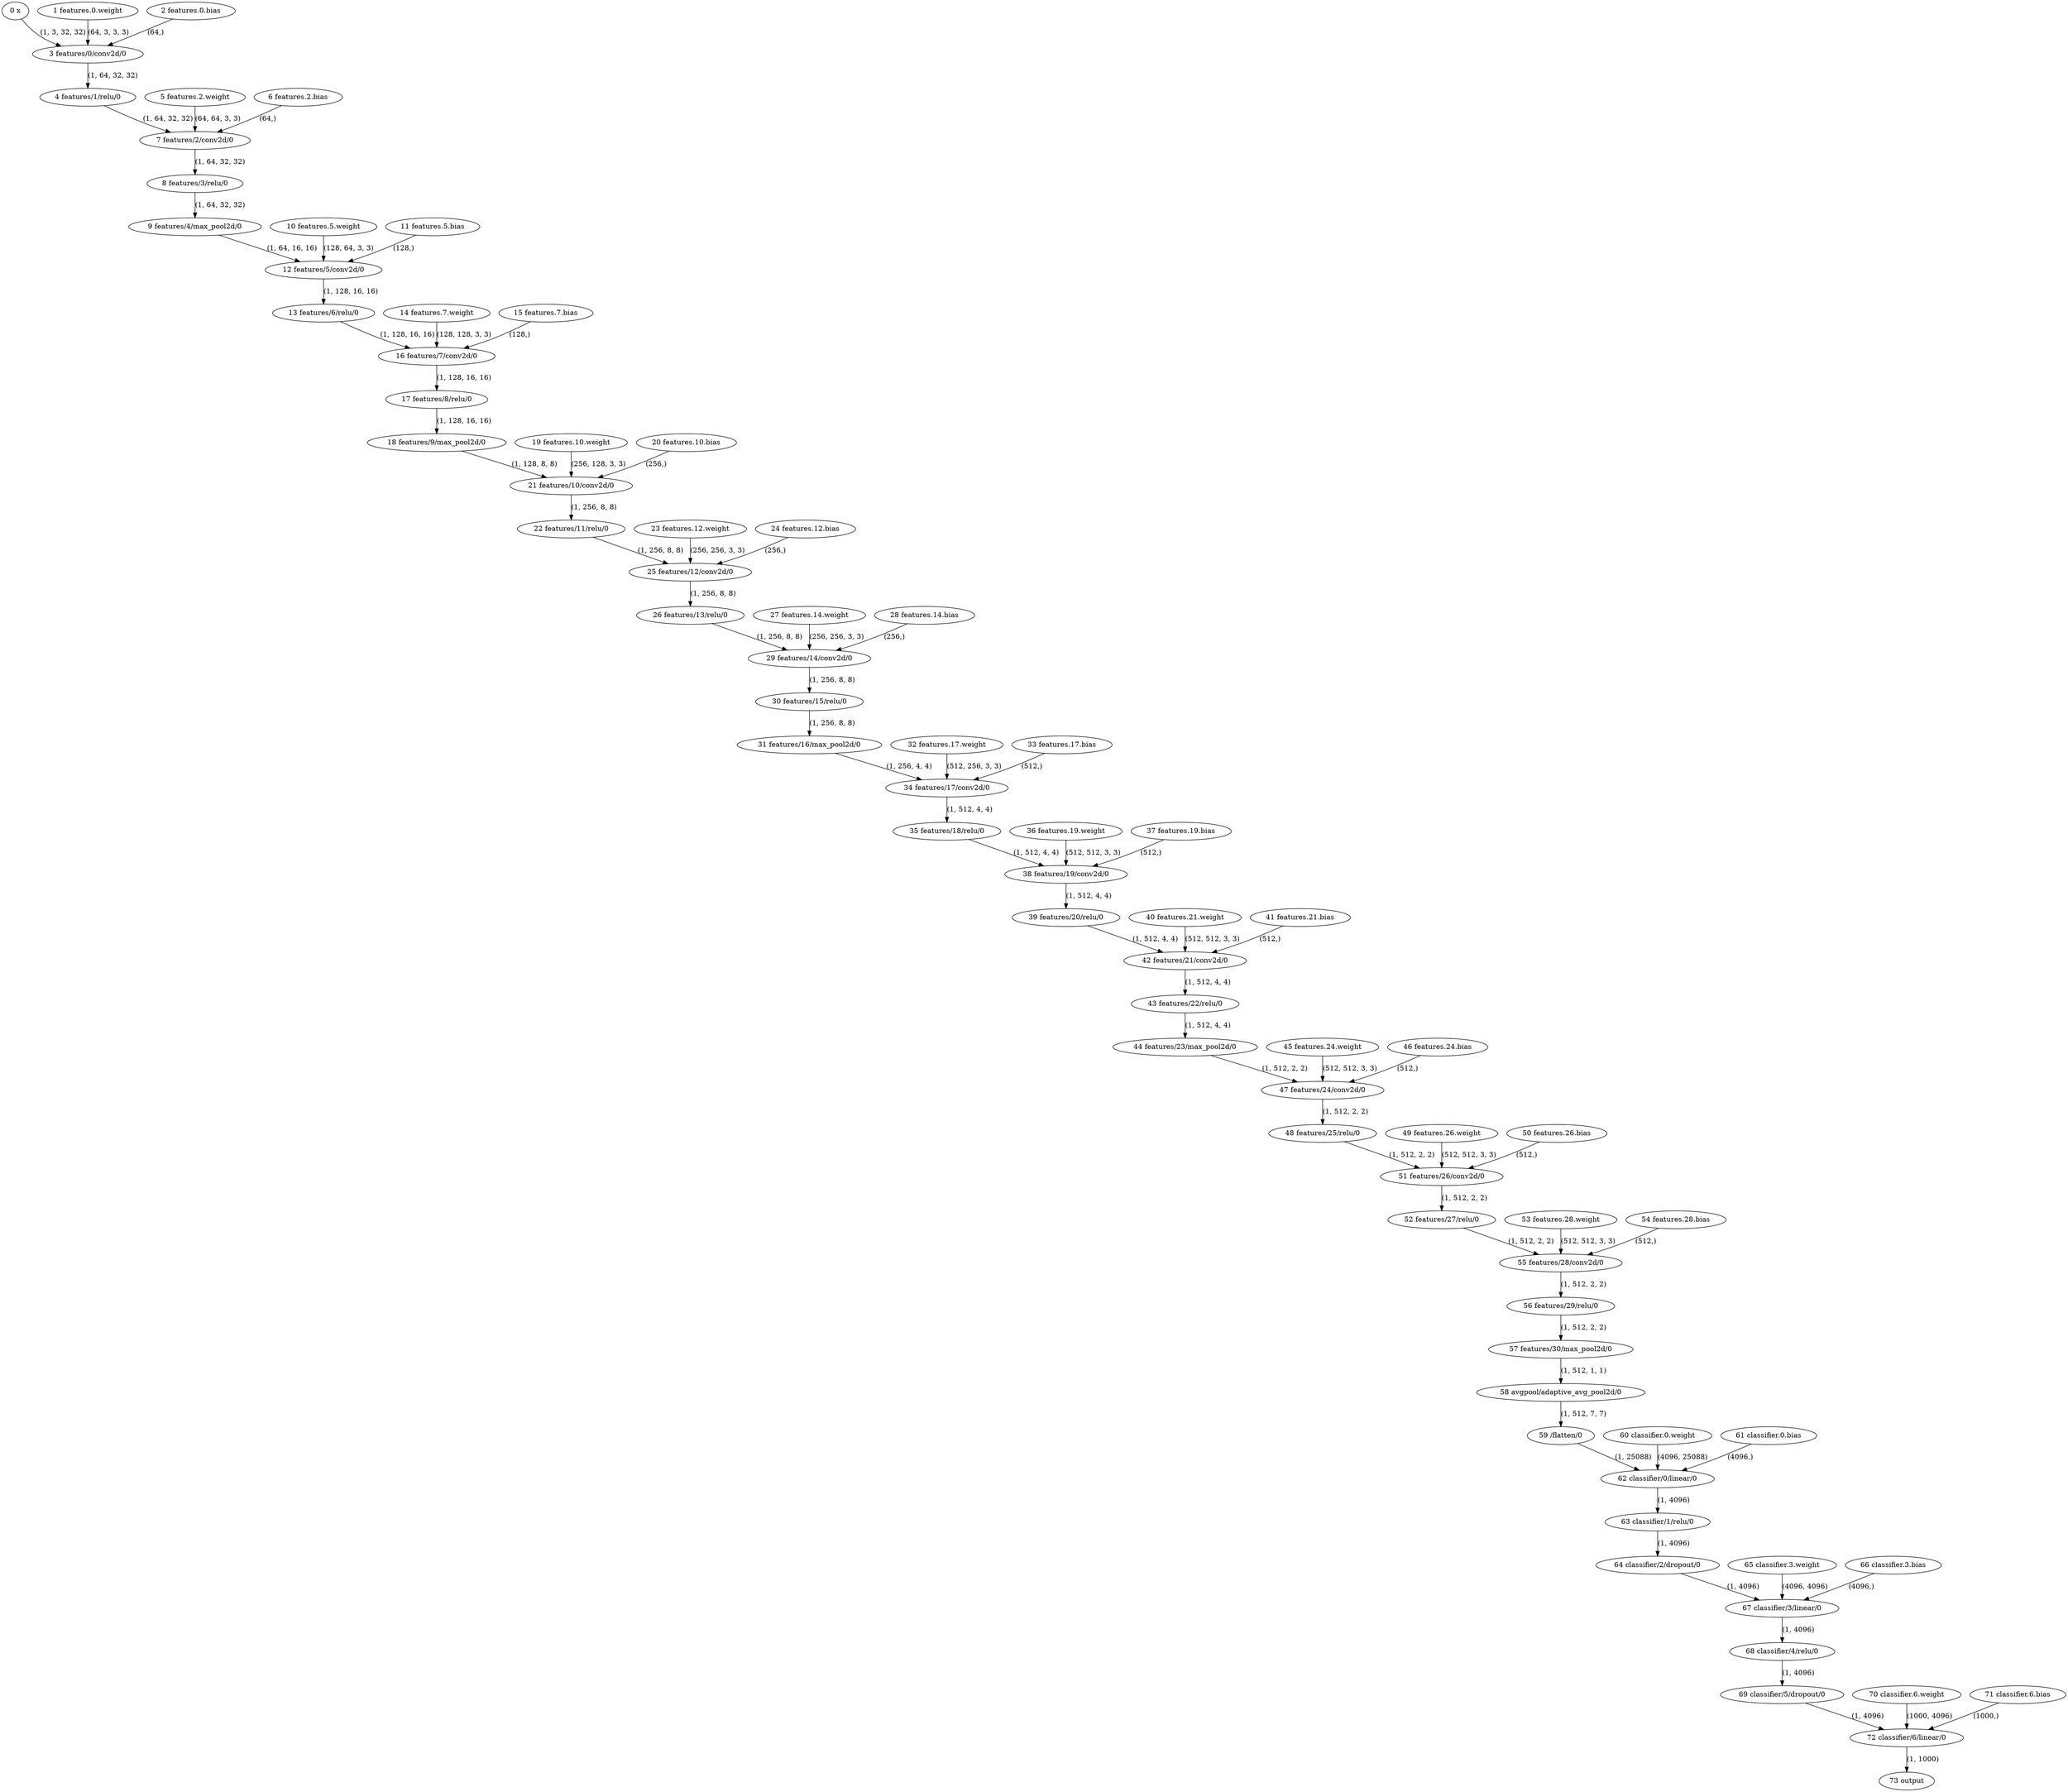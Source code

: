 strict digraph  {
"0 x" [id=0, type=nncf_model_input];
"1 features.0.weight" [id=1, type=nncf_model_const];
"2 features.0.bias" [id=2, type=nncf_model_const];
"3 features/0/conv2d/0" [id=3, type=conv2d];
"4 features/1/relu/0" [id=4, type=relu];
"5 features.2.weight" [id=5, type=nncf_model_const];
"6 features.2.bias" [id=6, type=nncf_model_const];
"7 features/2/conv2d/0" [id=7, type=conv2d];
"8 features/3/relu/0" [id=8, type=relu];
"9 features/4/max_pool2d/0" [id=9, type=max_pool2d];
"10 features.5.weight" [id=10, type=nncf_model_const];
"11 features.5.bias" [id=11, type=nncf_model_const];
"12 features/5/conv2d/0" [id=12, type=conv2d];
"13 features/6/relu/0" [id=13, type=relu];
"14 features.7.weight" [id=14, type=nncf_model_const];
"15 features.7.bias" [id=15, type=nncf_model_const];
"16 features/7/conv2d/0" [id=16, type=conv2d];
"17 features/8/relu/0" [id=17, type=relu];
"18 features/9/max_pool2d/0" [id=18, type=max_pool2d];
"19 features.10.weight" [id=19, type=nncf_model_const];
"20 features.10.bias" [id=20, type=nncf_model_const];
"21 features/10/conv2d/0" [id=21, type=conv2d];
"22 features/11/relu/0" [id=22, type=relu];
"23 features.12.weight" [id=23, type=nncf_model_const];
"24 features.12.bias" [id=24, type=nncf_model_const];
"25 features/12/conv2d/0" [id=25, type=conv2d];
"26 features/13/relu/0" [id=26, type=relu];
"27 features.14.weight" [id=27, type=nncf_model_const];
"28 features.14.bias" [id=28, type=nncf_model_const];
"29 features/14/conv2d/0" [id=29, type=conv2d];
"30 features/15/relu/0" [id=30, type=relu];
"31 features/16/max_pool2d/0" [id=31, type=max_pool2d];
"32 features.17.weight" [id=32, type=nncf_model_const];
"33 features.17.bias" [id=33, type=nncf_model_const];
"34 features/17/conv2d/0" [id=34, type=conv2d];
"35 features/18/relu/0" [id=35, type=relu];
"36 features.19.weight" [id=36, type=nncf_model_const];
"37 features.19.bias" [id=37, type=nncf_model_const];
"38 features/19/conv2d/0" [id=38, type=conv2d];
"39 features/20/relu/0" [id=39, type=relu];
"40 features.21.weight" [id=40, type=nncf_model_const];
"41 features.21.bias" [id=41, type=nncf_model_const];
"42 features/21/conv2d/0" [id=42, type=conv2d];
"43 features/22/relu/0" [id=43, type=relu];
"44 features/23/max_pool2d/0" [id=44, type=max_pool2d];
"45 features.24.weight" [id=45, type=nncf_model_const];
"46 features.24.bias" [id=46, type=nncf_model_const];
"47 features/24/conv2d/0" [id=47, type=conv2d];
"48 features/25/relu/0" [id=48, type=relu];
"49 features.26.weight" [id=49, type=nncf_model_const];
"50 features.26.bias" [id=50, type=nncf_model_const];
"51 features/26/conv2d/0" [id=51, type=conv2d];
"52 features/27/relu/0" [id=52, type=relu];
"53 features.28.weight" [id=53, type=nncf_model_const];
"54 features.28.bias" [id=54, type=nncf_model_const];
"55 features/28/conv2d/0" [id=55, type=conv2d];
"56 features/29/relu/0" [id=56, type=relu];
"57 features/30/max_pool2d/0" [id=57, type=max_pool2d];
"58 avgpool/adaptive_avg_pool2d/0" [id=58, type=adaptive_avg_pool2d];
"59 /flatten/0" [id=59, type=flatten];
"60 classifier.0.weight" [id=60, type=nncf_model_const];
"61 classifier.0.bias" [id=61, type=nncf_model_const];
"62 classifier/0/linear/0" [id=62, type=linear];
"63 classifier/1/relu/0" [id=63, type=relu];
"64 classifier/2/dropout/0" [id=64, type=dropout];
"65 classifier.3.weight" [id=65, type=nncf_model_const];
"66 classifier.3.bias" [id=66, type=nncf_model_const];
"67 classifier/3/linear/0" [id=67, type=linear];
"68 classifier/4/relu/0" [id=68, type=relu];
"69 classifier/5/dropout/0" [id=69, type=dropout];
"70 classifier.6.weight" [id=70, type=nncf_model_const];
"71 classifier.6.bias" [id=71, type=nncf_model_const];
"72 classifier/6/linear/0" [id=72, type=linear];
"73 output" [id=73, type=nncf_model_output];
"0 x" -> "3 features/0/conv2d/0"  [label="(1, 3, 32, 32)", style=solid];
"1 features.0.weight" -> "3 features/0/conv2d/0"  [label="(64, 3, 3, 3)", style=solid];
"2 features.0.bias" -> "3 features/0/conv2d/0"  [label="(64,)", style=solid];
"3 features/0/conv2d/0" -> "4 features/1/relu/0"  [label="(1, 64, 32, 32)", style=solid];
"4 features/1/relu/0" -> "7 features/2/conv2d/0"  [label="(1, 64, 32, 32)", style=solid];
"5 features.2.weight" -> "7 features/2/conv2d/0"  [label="(64, 64, 3, 3)", style=solid];
"6 features.2.bias" -> "7 features/2/conv2d/0"  [label="(64,)", style=solid];
"7 features/2/conv2d/0" -> "8 features/3/relu/0"  [label="(1, 64, 32, 32)", style=solid];
"8 features/3/relu/0" -> "9 features/4/max_pool2d/0"  [label="(1, 64, 32, 32)", style=solid];
"9 features/4/max_pool2d/0" -> "12 features/5/conv2d/0"  [label="(1, 64, 16, 16)", style=solid];
"10 features.5.weight" -> "12 features/5/conv2d/0"  [label="(128, 64, 3, 3)", style=solid];
"11 features.5.bias" -> "12 features/5/conv2d/0"  [label="(128,)", style=solid];
"12 features/5/conv2d/0" -> "13 features/6/relu/0"  [label="(1, 128, 16, 16)", style=solid];
"13 features/6/relu/0" -> "16 features/7/conv2d/0"  [label="(1, 128, 16, 16)", style=solid];
"14 features.7.weight" -> "16 features/7/conv2d/0"  [label="(128, 128, 3, 3)", style=solid];
"15 features.7.bias" -> "16 features/7/conv2d/0"  [label="(128,)", style=solid];
"16 features/7/conv2d/0" -> "17 features/8/relu/0"  [label="(1, 128, 16, 16)", style=solid];
"17 features/8/relu/0" -> "18 features/9/max_pool2d/0"  [label="(1, 128, 16, 16)", style=solid];
"18 features/9/max_pool2d/0" -> "21 features/10/conv2d/0"  [label="(1, 128, 8, 8)", style=solid];
"19 features.10.weight" -> "21 features/10/conv2d/0"  [label="(256, 128, 3, 3)", style=solid];
"20 features.10.bias" -> "21 features/10/conv2d/0"  [label="(256,)", style=solid];
"21 features/10/conv2d/0" -> "22 features/11/relu/0"  [label="(1, 256, 8, 8)", style=solid];
"22 features/11/relu/0" -> "25 features/12/conv2d/0"  [label="(1, 256, 8, 8)", style=solid];
"23 features.12.weight" -> "25 features/12/conv2d/0"  [label="(256, 256, 3, 3)", style=solid];
"24 features.12.bias" -> "25 features/12/conv2d/0"  [label="(256,)", style=solid];
"25 features/12/conv2d/0" -> "26 features/13/relu/0"  [label="(1, 256, 8, 8)", style=solid];
"26 features/13/relu/0" -> "29 features/14/conv2d/0"  [label="(1, 256, 8, 8)", style=solid];
"27 features.14.weight" -> "29 features/14/conv2d/0"  [label="(256, 256, 3, 3)", style=solid];
"28 features.14.bias" -> "29 features/14/conv2d/0"  [label="(256,)", style=solid];
"29 features/14/conv2d/0" -> "30 features/15/relu/0"  [label="(1, 256, 8, 8)", style=solid];
"30 features/15/relu/0" -> "31 features/16/max_pool2d/0"  [label="(1, 256, 8, 8)", style=solid];
"31 features/16/max_pool2d/0" -> "34 features/17/conv2d/0"  [label="(1, 256, 4, 4)", style=solid];
"32 features.17.weight" -> "34 features/17/conv2d/0"  [label="(512, 256, 3, 3)", style=solid];
"33 features.17.bias" -> "34 features/17/conv2d/0"  [label="(512,)", style=solid];
"34 features/17/conv2d/0" -> "35 features/18/relu/0"  [label="(1, 512, 4, 4)", style=solid];
"35 features/18/relu/0" -> "38 features/19/conv2d/0"  [label="(1, 512, 4, 4)", style=solid];
"36 features.19.weight" -> "38 features/19/conv2d/0"  [label="(512, 512, 3, 3)", style=solid];
"37 features.19.bias" -> "38 features/19/conv2d/0"  [label="(512,)", style=solid];
"38 features/19/conv2d/0" -> "39 features/20/relu/0"  [label="(1, 512, 4, 4)", style=solid];
"39 features/20/relu/0" -> "42 features/21/conv2d/0"  [label="(1, 512, 4, 4)", style=solid];
"40 features.21.weight" -> "42 features/21/conv2d/0"  [label="(512, 512, 3, 3)", style=solid];
"41 features.21.bias" -> "42 features/21/conv2d/0"  [label="(512,)", style=solid];
"42 features/21/conv2d/0" -> "43 features/22/relu/0"  [label="(1, 512, 4, 4)", style=solid];
"43 features/22/relu/0" -> "44 features/23/max_pool2d/0"  [label="(1, 512, 4, 4)", style=solid];
"44 features/23/max_pool2d/0" -> "47 features/24/conv2d/0"  [label="(1, 512, 2, 2)", style=solid];
"45 features.24.weight" -> "47 features/24/conv2d/0"  [label="(512, 512, 3, 3)", style=solid];
"46 features.24.bias" -> "47 features/24/conv2d/0"  [label="(512,)", style=solid];
"47 features/24/conv2d/0" -> "48 features/25/relu/0"  [label="(1, 512, 2, 2)", style=solid];
"48 features/25/relu/0" -> "51 features/26/conv2d/0"  [label="(1, 512, 2, 2)", style=solid];
"49 features.26.weight" -> "51 features/26/conv2d/0"  [label="(512, 512, 3, 3)", style=solid];
"50 features.26.bias" -> "51 features/26/conv2d/0"  [label="(512,)", style=solid];
"51 features/26/conv2d/0" -> "52 features/27/relu/0"  [label="(1, 512, 2, 2)", style=solid];
"52 features/27/relu/0" -> "55 features/28/conv2d/0"  [label="(1, 512, 2, 2)", style=solid];
"53 features.28.weight" -> "55 features/28/conv2d/0"  [label="(512, 512, 3, 3)", style=solid];
"54 features.28.bias" -> "55 features/28/conv2d/0"  [label="(512,)", style=solid];
"55 features/28/conv2d/0" -> "56 features/29/relu/0"  [label="(1, 512, 2, 2)", style=solid];
"56 features/29/relu/0" -> "57 features/30/max_pool2d/0"  [label="(1, 512, 2, 2)", style=solid];
"57 features/30/max_pool2d/0" -> "58 avgpool/adaptive_avg_pool2d/0"  [label="(1, 512, 1, 1)", style=solid];
"58 avgpool/adaptive_avg_pool2d/0" -> "59 /flatten/0"  [label="(1, 512, 7, 7)", style=solid];
"59 /flatten/0" -> "62 classifier/0/linear/0"  [label="(1, 25088)", style=solid];
"60 classifier.0.weight" -> "62 classifier/0/linear/0"  [label="(4096, 25088)", style=solid];
"61 classifier.0.bias" -> "62 classifier/0/linear/0"  [label="(4096,)", style=solid];
"62 classifier/0/linear/0" -> "63 classifier/1/relu/0"  [label="(1, 4096)", style=solid];
"63 classifier/1/relu/0" -> "64 classifier/2/dropout/0"  [label="(1, 4096)", style=solid];
"64 classifier/2/dropout/0" -> "67 classifier/3/linear/0"  [label="(1, 4096)", style=solid];
"65 classifier.3.weight" -> "67 classifier/3/linear/0"  [label="(4096, 4096)", style=solid];
"66 classifier.3.bias" -> "67 classifier/3/linear/0"  [label="(4096,)", style=solid];
"67 classifier/3/linear/0" -> "68 classifier/4/relu/0"  [label="(1, 4096)", style=solid];
"68 classifier/4/relu/0" -> "69 classifier/5/dropout/0"  [label="(1, 4096)", style=solid];
"69 classifier/5/dropout/0" -> "72 classifier/6/linear/0"  [label="(1, 4096)", style=solid];
"70 classifier.6.weight" -> "72 classifier/6/linear/0"  [label="(1000, 4096)", style=solid];
"71 classifier.6.bias" -> "72 classifier/6/linear/0"  [label="(1000,)", style=solid];
"72 classifier/6/linear/0" -> "73 output"  [label="(1, 1000)", style=solid];
}
